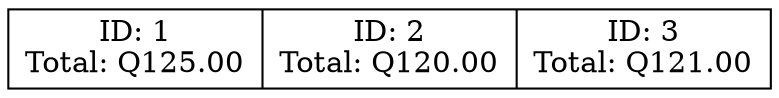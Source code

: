 digraph ArbolBFacturas {
node [shape=record];
nodo39201736 [label="<f1> ID: 1\nTotal: Q125.00|<f2> ID: 2\nTotal: Q120.00|<f3> ID: 3\nTotal: Q121.00"];
}
